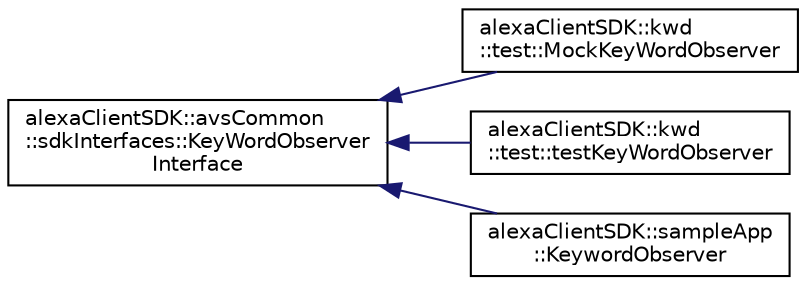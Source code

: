 digraph "Graphical Class Hierarchy"
{
  edge [fontname="Helvetica",fontsize="10",labelfontname="Helvetica",labelfontsize="10"];
  node [fontname="Helvetica",fontsize="10",shape=record];
  rankdir="LR";
  Node1 [label="alexaClientSDK::avsCommon\l::sdkInterfaces::KeyWordObserver\lInterface",height=0.2,width=0.4,color="black", fillcolor="white", style="filled",URL="$classalexa_client_s_d_k_1_1avs_common_1_1sdk_interfaces_1_1_key_word_observer_interface.html"];
  Node1 -> Node2 [dir="back",color="midnightblue",fontsize="10",style="solid",fontname="Helvetica"];
  Node2 [label="alexaClientSDK::kwd\l::test::MockKeyWordObserver",height=0.2,width=0.4,color="black", fillcolor="white", style="filled",URL="$classalexa_client_s_d_k_1_1kwd_1_1test_1_1_mock_key_word_observer.html",tooltip="A test observer that mocks out the KeyWordObserverInterface#onKeyWordDetected() call. "];
  Node1 -> Node3 [dir="back",color="midnightblue",fontsize="10",style="solid",fontname="Helvetica"];
  Node3 [label="alexaClientSDK::kwd\l::test::testKeyWordObserver",height=0.2,width=0.4,color="black", fillcolor="white", style="filled",URL="$classalexa_client_s_d_k_1_1kwd_1_1test_1_1test_key_word_observer.html",tooltip="A test observer that mocks out the KeyWordObserverInterface#onKeyWordDetected() call. "];
  Node1 -> Node4 [dir="back",color="midnightblue",fontsize="10",style="solid",fontname="Helvetica"];
  Node4 [label="alexaClientSDK::sampleApp\l::KeywordObserver",height=0.2,width=0.4,color="black", fillcolor="white", style="filled",URL="$classalexa_client_s_d_k_1_1sample_app_1_1_keyword_observer.html"];
}
